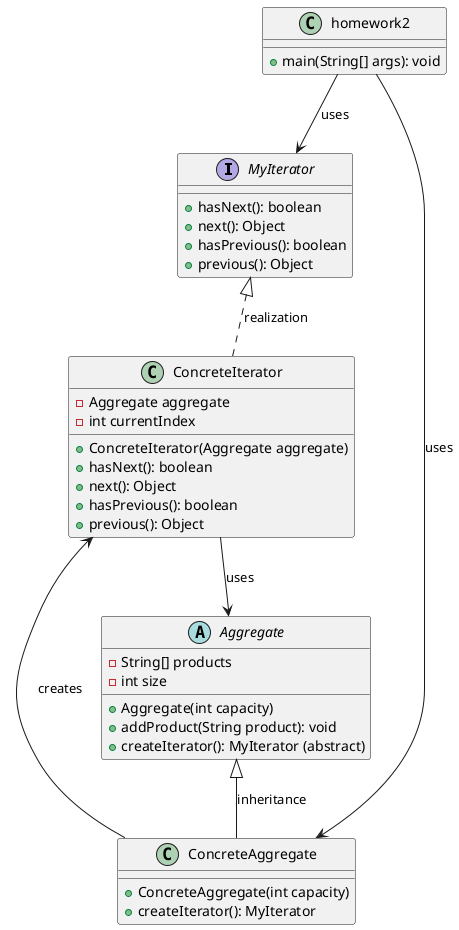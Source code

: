 @startuml
' 定义接口
interface MyIterator {
    + hasNext(): boolean
    + next(): Object
    + hasPrevious(): boolean
    + previous(): Object
}

' 定义抽象类
abstract class Aggregate {
    - String[] products
    - int size
    + Aggregate(int capacity)
    + addProduct(String product): void
    + createIterator(): MyIterator (abstract)
}

' 定义具体类
class ConcreteAggregate {
    + ConcreteAggregate(int capacity)
    + createIterator(): MyIterator
}

class ConcreteIterator {
    - Aggregate aggregate
    - int currentIndex
    + ConcreteIterator(Aggregate aggregate)
    + hasNext(): boolean
    + next(): Object
    + hasPrevious(): boolean
    + previous(): Object
}

class homework2 {
    + main(String[] args): void
}

' 类之间的关系
Aggregate <|-- ConcreteAggregate : inheritance
MyIterator <|.. ConcreteIterator : realization
ConcreteAggregate --> ConcreteIterator : creates
ConcreteIterator --> Aggregate : uses
homework2 --> ConcreteAggregate : uses
homework2 --> MyIterator : uses

@enduml